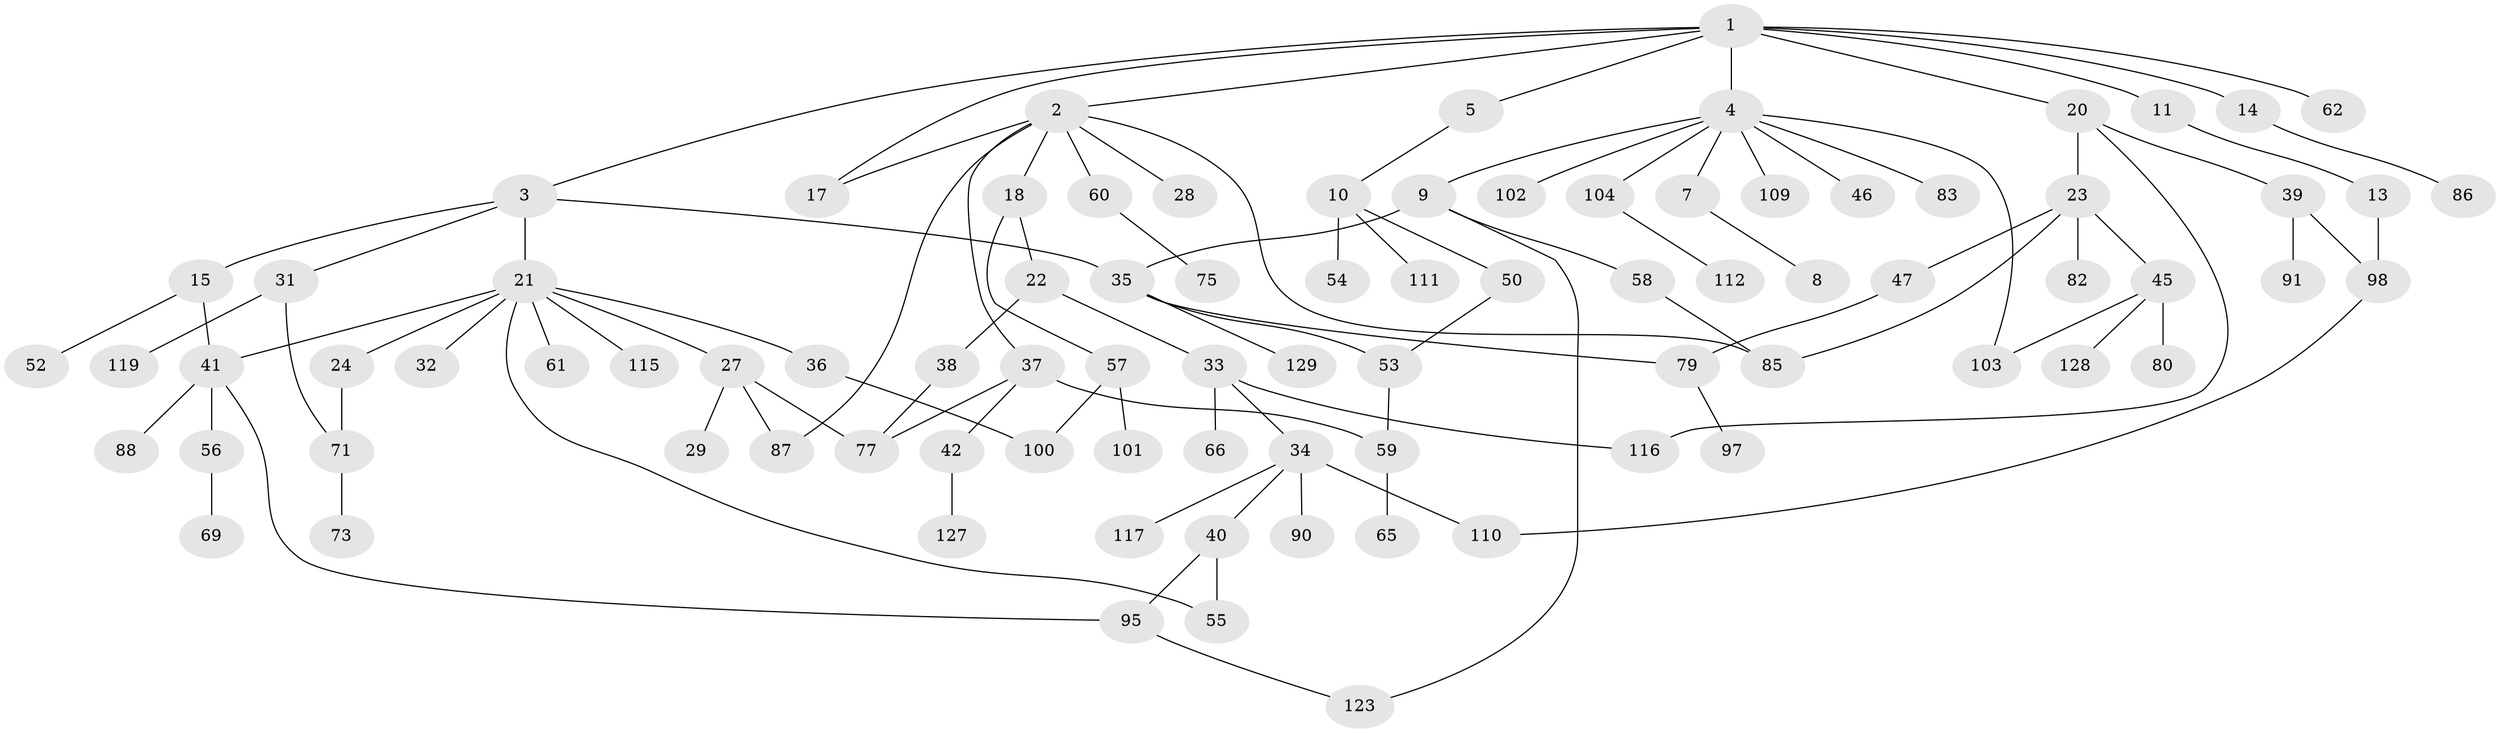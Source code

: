 // Generated by graph-tools (version 1.1) at 2025/51/02/27/25 19:51:40]
// undirected, 87 vertices, 106 edges
graph export_dot {
graph [start="1"]
  node [color=gray90,style=filled];
  1 [super="+16"];
  2 [super="+26"];
  3 [super="+12"];
  4 [super="+19"];
  5 [super="+6"];
  7;
  8;
  9 [super="+120"];
  10 [super="+44"];
  11 [super="+43"];
  13 [super="+108"];
  14 [super="+106"];
  15 [super="+94"];
  17;
  18 [super="+49"];
  20 [super="+130"];
  21 [super="+30"];
  22;
  23 [super="+25"];
  24 [super="+113"];
  27 [super="+76"];
  28;
  29 [super="+63"];
  31 [super="+72"];
  32;
  33 [super="+92"];
  34 [super="+64"];
  35 [super="+96"];
  36 [super="+78"];
  37 [super="+68"];
  38 [super="+48"];
  39 [super="+84"];
  40;
  41 [super="+51"];
  42;
  45 [super="+70"];
  46;
  47;
  50;
  52;
  53;
  54 [super="+114"];
  55 [super="+67"];
  56 [super="+93"];
  57 [super="+74"];
  58 [super="+89"];
  59 [super="+99"];
  60;
  61;
  62 [super="+107"];
  65;
  66;
  69;
  71 [super="+118"];
  73 [super="+81"];
  75;
  77 [super="+121"];
  79;
  80;
  82;
  83;
  85;
  86;
  87 [super="+125"];
  88;
  90;
  91;
  95 [super="+126"];
  97;
  98 [super="+105"];
  100;
  101;
  102;
  103 [super="+122"];
  104;
  109;
  110 [super="+124"];
  111;
  112;
  115;
  116;
  117;
  119;
  123;
  127;
  128;
  129;
  1 -- 2;
  1 -- 3;
  1 -- 4;
  1 -- 5;
  1 -- 11;
  1 -- 14;
  1 -- 20;
  1 -- 62;
  1 -- 17;
  2 -- 18;
  2 -- 28;
  2 -- 37;
  2 -- 17;
  2 -- 60;
  2 -- 85;
  2 -- 87;
  3 -- 15;
  3 -- 21;
  3 -- 31;
  3 -- 35;
  4 -- 7;
  4 -- 9;
  4 -- 102;
  4 -- 109;
  4 -- 104;
  4 -- 83;
  4 -- 46;
  4 -- 103;
  5 -- 10;
  7 -- 8;
  9 -- 35;
  9 -- 58;
  9 -- 123;
  10 -- 111;
  10 -- 50;
  10 -- 54;
  11 -- 13;
  13 -- 98;
  14 -- 86;
  15 -- 52;
  15 -- 41;
  18 -- 22;
  18 -- 57;
  20 -- 23;
  20 -- 39;
  20 -- 116;
  21 -- 24;
  21 -- 27;
  21 -- 32;
  21 -- 36;
  21 -- 115;
  21 -- 55;
  21 -- 41;
  21 -- 61;
  22 -- 33;
  22 -- 38;
  23 -- 82;
  23 -- 47;
  23 -- 45;
  23 -- 85;
  24 -- 71;
  27 -- 29;
  27 -- 77;
  27 -- 87;
  31 -- 119;
  31 -- 71;
  33 -- 34;
  33 -- 66;
  33 -- 116;
  34 -- 40;
  34 -- 117;
  34 -- 90;
  34 -- 110;
  35 -- 79;
  35 -- 129;
  35 -- 53;
  36 -- 100;
  37 -- 42;
  37 -- 59;
  37 -- 77;
  38 -- 77;
  39 -- 91;
  39 -- 98;
  40 -- 95;
  40 -- 55;
  41 -- 95;
  41 -- 56;
  41 -- 88;
  42 -- 127;
  45 -- 128;
  45 -- 80;
  45 -- 103;
  47 -- 79;
  50 -- 53;
  53 -- 59;
  56 -- 69;
  57 -- 100;
  57 -- 101;
  58 -- 85;
  59 -- 65;
  60 -- 75;
  71 -- 73;
  79 -- 97;
  95 -- 123;
  98 -- 110;
  104 -- 112;
}
